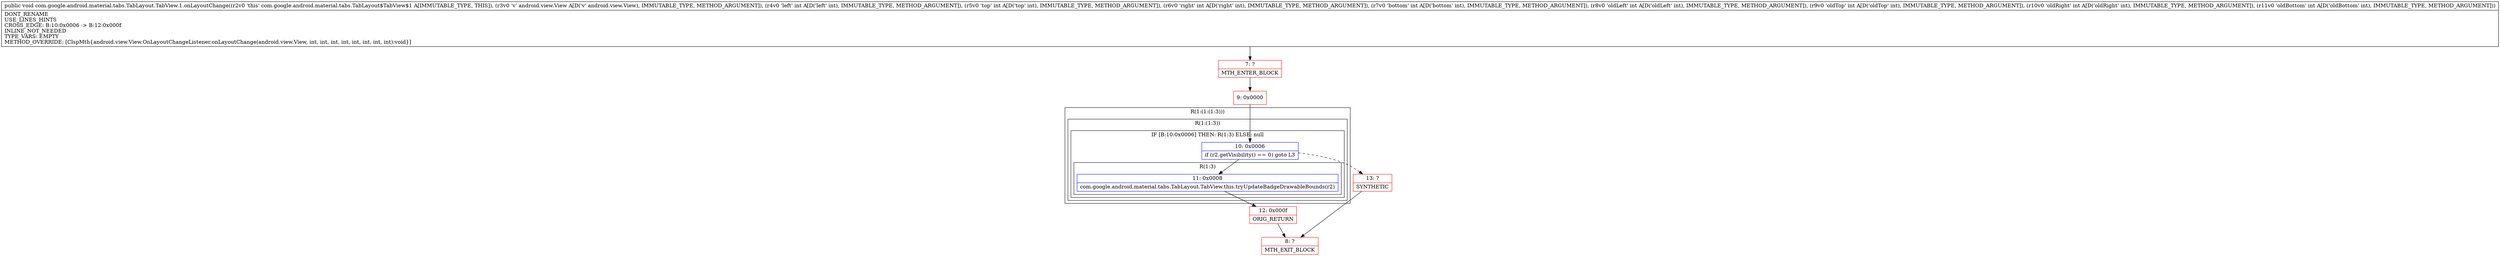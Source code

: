 digraph "CFG forcom.google.android.material.tabs.TabLayout.TabView.1.onLayoutChange(Landroid\/view\/View;IIIIIIII)V" {
subgraph cluster_Region_156775058 {
label = "R(1:(1:(1:3)))";
node [shape=record,color=blue];
subgraph cluster_Region_2092641323 {
label = "R(1:(1:3))";
node [shape=record,color=blue];
subgraph cluster_IfRegion_2074643406 {
label = "IF [B:10:0x0006] THEN: R(1:3) ELSE: null";
node [shape=record,color=blue];
Node_10 [shape=record,label="{10\:\ 0x0006|if (r2.getVisibility() == 0) goto L3\l}"];
subgraph cluster_Region_369695202 {
label = "R(1:3)";
node [shape=record,color=blue];
Node_11 [shape=record,label="{11\:\ 0x0008|com.google.android.material.tabs.TabLayout.TabView.this.tryUpdateBadgeDrawableBounds(r2)\l}"];
}
}
}
}
Node_7 [shape=record,color=red,label="{7\:\ ?|MTH_ENTER_BLOCK\l}"];
Node_9 [shape=record,color=red,label="{9\:\ 0x0000}"];
Node_12 [shape=record,color=red,label="{12\:\ 0x000f|ORIG_RETURN\l}"];
Node_8 [shape=record,color=red,label="{8\:\ ?|MTH_EXIT_BLOCK\l}"];
Node_13 [shape=record,color=red,label="{13\:\ ?|SYNTHETIC\l}"];
MethodNode[shape=record,label="{public void com.google.android.material.tabs.TabLayout.TabView.1.onLayoutChange((r2v0 'this' com.google.android.material.tabs.TabLayout$TabView$1 A[IMMUTABLE_TYPE, THIS]), (r3v0 'v' android.view.View A[D('v' android.view.View), IMMUTABLE_TYPE, METHOD_ARGUMENT]), (r4v0 'left' int A[D('left' int), IMMUTABLE_TYPE, METHOD_ARGUMENT]), (r5v0 'top' int A[D('top' int), IMMUTABLE_TYPE, METHOD_ARGUMENT]), (r6v0 'right' int A[D('right' int), IMMUTABLE_TYPE, METHOD_ARGUMENT]), (r7v0 'bottom' int A[D('bottom' int), IMMUTABLE_TYPE, METHOD_ARGUMENT]), (r8v0 'oldLeft' int A[D('oldLeft' int), IMMUTABLE_TYPE, METHOD_ARGUMENT]), (r9v0 'oldTop' int A[D('oldTop' int), IMMUTABLE_TYPE, METHOD_ARGUMENT]), (r10v0 'oldRight' int A[D('oldRight' int), IMMUTABLE_TYPE, METHOD_ARGUMENT]), (r11v0 'oldBottom' int A[D('oldBottom' int), IMMUTABLE_TYPE, METHOD_ARGUMENT]))  | DONT_RENAME\lUSE_LINES_HINTS\lCROSS_EDGE: B:10:0x0006 \-\> B:12:0x000f\lINLINE_NOT_NEEDED\lTYPE_VARS: EMPTY\lMETHOD_OVERRIDE: [ClspMth\{android.view.View.OnLayoutChangeListener.onLayoutChange(android.view.View, int, int, int, int, int, int, int, int):void\}]\l}"];
MethodNode -> Node_7;Node_10 -> Node_11;
Node_10 -> Node_13[style=dashed];
Node_11 -> Node_12;
Node_7 -> Node_9;
Node_9 -> Node_10;
Node_12 -> Node_8;
Node_13 -> Node_8;
}


